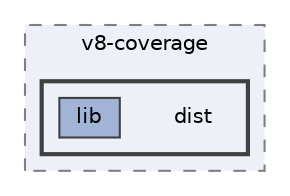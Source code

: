 digraph "pkiclassroomrescheduler/src/main/frontend/node_modules/@bcoe/v8-coverage/dist"
{
 // LATEX_PDF_SIZE
  bgcolor="transparent";
  edge [fontname=Helvetica,fontsize=10,labelfontname=Helvetica,labelfontsize=10];
  node [fontname=Helvetica,fontsize=10,shape=box,height=0.2,width=0.4];
  compound=true
  subgraph clusterdir_dc3a131b0c58f461d50aaf45d4e22b47 {
    graph [ bgcolor="#edf0f7", pencolor="grey50", label="v8-coverage", fontname=Helvetica,fontsize=10 style="filled,dashed", URL="dir_dc3a131b0c58f461d50aaf45d4e22b47.html",tooltip=""]
  subgraph clusterdir_d53745f565e2e28f756bf122ededc177 {
    graph [ bgcolor="#edf0f7", pencolor="grey25", label="", fontname=Helvetica,fontsize=10 style="filled,bold", URL="dir_d53745f565e2e28f756bf122ededc177.html",tooltip=""]
    dir_d53745f565e2e28f756bf122ededc177 [shape=plaintext, label="dist"];
  dir_273b830f0bcc7de79ef3f93bf0bf9dde [label="lib", fillcolor="#a2b4d6", color="grey25", style="filled", URL="dir_273b830f0bcc7de79ef3f93bf0bf9dde.html",tooltip=""];
  }
  }
}

